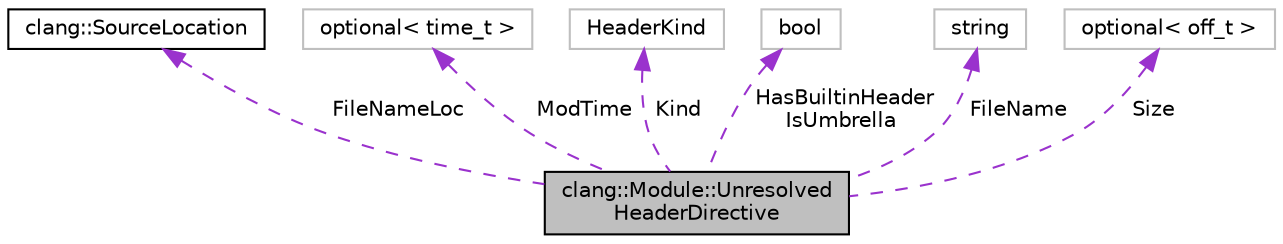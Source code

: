digraph "clang::Module::UnresolvedHeaderDirective"
{
 // LATEX_PDF_SIZE
  bgcolor="transparent";
  edge [fontname="Helvetica",fontsize="10",labelfontname="Helvetica",labelfontsize="10"];
  node [fontname="Helvetica",fontsize="10",shape=record];
  Node1 [label="clang::Module::Unresolved\lHeaderDirective",height=0.2,width=0.4,color="black", fillcolor="grey75", style="filled", fontcolor="black",tooltip="Stored information about a header directive that was found in the module map file but has not been re..."];
  Node2 -> Node1 [dir="back",color="darkorchid3",fontsize="10",style="dashed",label=" FileNameLoc" ,fontname="Helvetica"];
  Node2 [label="clang::SourceLocation",height=0.2,width=0.4,color="black",URL="$classclang_1_1SourceLocation.html",tooltip="Encodes a location in the source."];
  Node3 -> Node1 [dir="back",color="darkorchid3",fontsize="10",style="dashed",label=" ModTime" ,fontname="Helvetica"];
  Node3 [label="optional\< time_t \>",height=0.2,width=0.4,color="grey75",tooltip=" "];
  Node4 -> Node1 [dir="back",color="darkorchid3",fontsize="10",style="dashed",label=" Kind" ,fontname="Helvetica"];
  Node4 [label="HeaderKind",height=0.2,width=0.4,color="grey75",tooltip=" "];
  Node5 -> Node1 [dir="back",color="darkorchid3",fontsize="10",style="dashed",label=" HasBuiltinHeader\nIsUmbrella" ,fontname="Helvetica"];
  Node5 [label="bool",height=0.2,width=0.4,color="grey75",tooltip=" "];
  Node6 -> Node1 [dir="back",color="darkorchid3",fontsize="10",style="dashed",label=" FileName" ,fontname="Helvetica"];
  Node6 [label="string",height=0.2,width=0.4,color="grey75",tooltip=" "];
  Node7 -> Node1 [dir="back",color="darkorchid3",fontsize="10",style="dashed",label=" Size" ,fontname="Helvetica"];
  Node7 [label="optional\< off_t \>",height=0.2,width=0.4,color="grey75",tooltip=" "];
}
